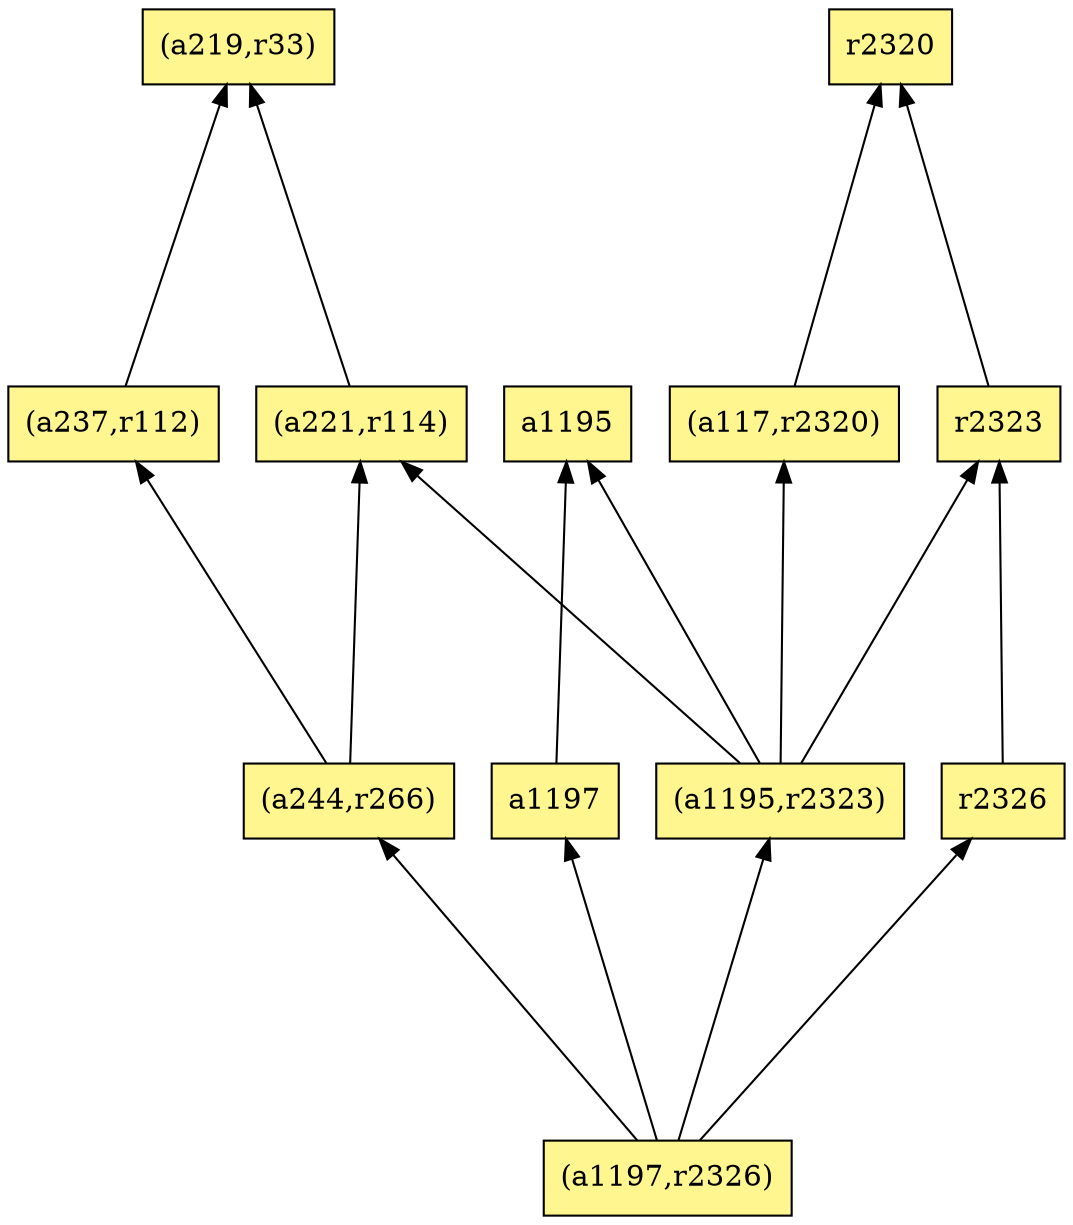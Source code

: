 digraph G {
rankdir=BT;ranksep="2.0";
"a1195" [shape=record,fillcolor=khaki1,style=filled,label="{a1195}"];
"(a117,r2320)" [shape=record,fillcolor=khaki1,style=filled,label="{(a117,r2320)}"];
"r2320" [shape=record,fillcolor=khaki1,style=filled,label="{r2320}"];
"(a244,r266)" [shape=record,fillcolor=khaki1,style=filled,label="{(a244,r266)}"];
"a1197" [shape=record,fillcolor=khaki1,style=filled,label="{a1197}"];
"r2323" [shape=record,fillcolor=khaki1,style=filled,label="{r2323}"];
"(a1197,r2326)" [shape=record,fillcolor=khaki1,style=filled,label="{(a1197,r2326)}"];
"(a1195,r2323)" [shape=record,fillcolor=khaki1,style=filled,label="{(a1195,r2323)}"];
"r2326" [shape=record,fillcolor=khaki1,style=filled,label="{r2326}"];
"(a219,r33)" [shape=record,fillcolor=khaki1,style=filled,label="{(a219,r33)}"];
"(a221,r114)" [shape=record,fillcolor=khaki1,style=filled,label="{(a221,r114)}"];
"(a237,r112)" [shape=record,fillcolor=khaki1,style=filled,label="{(a237,r112)}"];
"(a117,r2320)" -> "r2320"
"(a244,r266)" -> "(a221,r114)"
"(a244,r266)" -> "(a237,r112)"
"a1197" -> "a1195"
"r2323" -> "r2320"
"(a1197,r2326)" -> "(a244,r266)"
"(a1197,r2326)" -> "r2326"
"(a1197,r2326)" -> "(a1195,r2323)"
"(a1197,r2326)" -> "a1197"
"(a1195,r2323)" -> "a1195"
"(a1195,r2323)" -> "(a117,r2320)"
"(a1195,r2323)" -> "r2323"
"(a1195,r2323)" -> "(a221,r114)"
"r2326" -> "r2323"
"(a221,r114)" -> "(a219,r33)"
"(a237,r112)" -> "(a219,r33)"
}